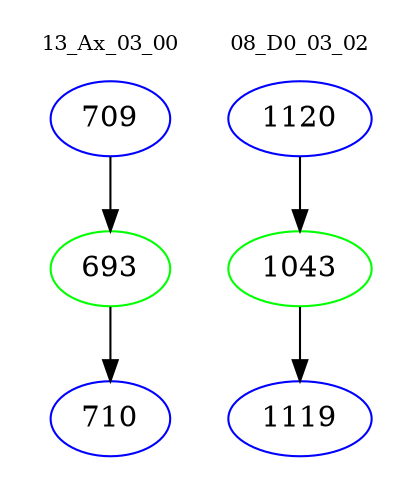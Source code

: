 digraph{
subgraph cluster_0 {
color = white
label = "13_Ax_03_00";
fontsize=10;
T0_709 [label="709", color="blue"]
T0_709 -> T0_693 [color="black"]
T0_693 [label="693", color="green"]
T0_693 -> T0_710 [color="black"]
T0_710 [label="710", color="blue"]
}
subgraph cluster_1 {
color = white
label = "08_D0_03_02";
fontsize=10;
T1_1120 [label="1120", color="blue"]
T1_1120 -> T1_1043 [color="black"]
T1_1043 [label="1043", color="green"]
T1_1043 -> T1_1119 [color="black"]
T1_1119 [label="1119", color="blue"]
}
}
